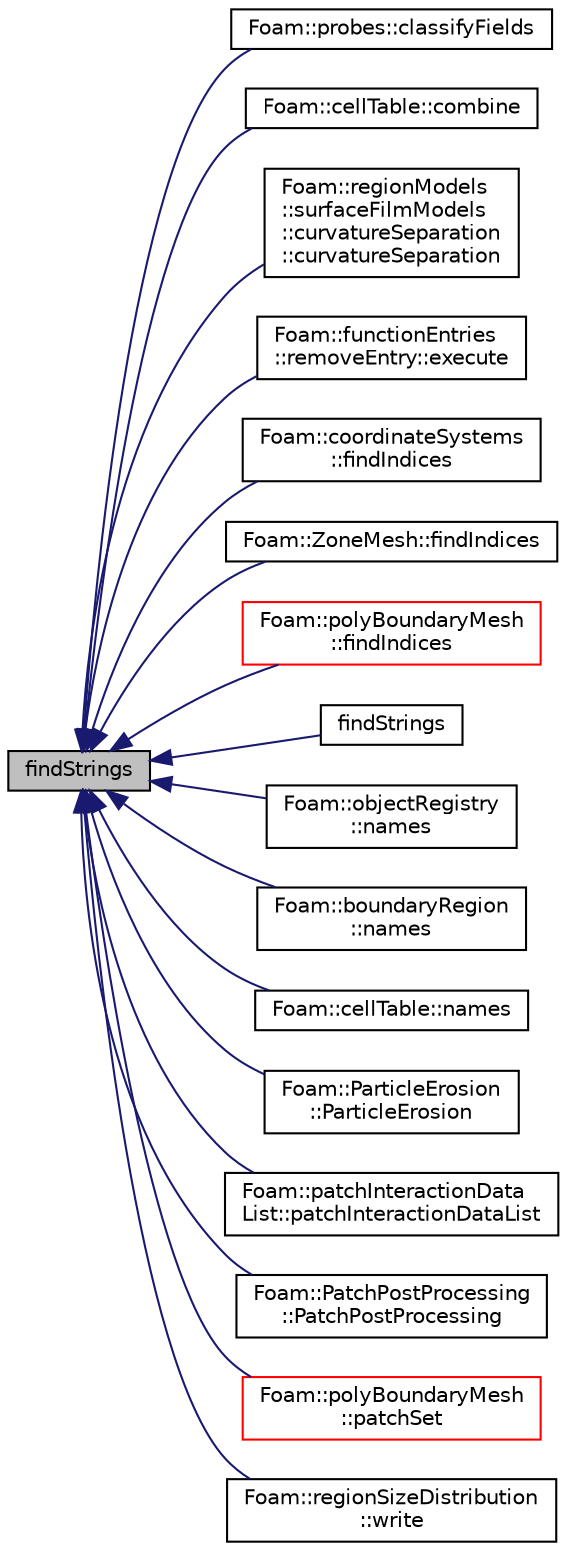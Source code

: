 digraph "findStrings"
{
  bgcolor="transparent";
  edge [fontname="Helvetica",fontsize="10",labelfontname="Helvetica",labelfontsize="10"];
  node [fontname="Helvetica",fontsize="10",shape=record];
  rankdir="LR";
  Node1 [label="findStrings",height=0.2,width=0.4,color="black", fillcolor="grey75", style="filled", fontcolor="black"];
  Node1 -> Node2 [dir="back",color="midnightblue",fontsize="10",style="solid",fontname="Helvetica"];
  Node2 [label="Foam::probes::classifyFields",height=0.2,width=0.4,color="black",URL="$a01963.html#a4923f8e22bf9fec1b5adc07ac7356639",tooltip="Classify field types, returns the number of fields. "];
  Node1 -> Node3 [dir="back",color="midnightblue",fontsize="10",style="solid",fontname="Helvetica"];
  Node3 [label="Foam::cellTable::combine",height=0.2,width=0.4,color="black",URL="$a00235.html#a8f772dc348dc8f16911640a1c4157cb2",tooltip="Combine tableIds together. "];
  Node1 -> Node4 [dir="back",color="midnightblue",fontsize="10",style="solid",fontname="Helvetica"];
  Node4 [label="Foam::regionModels\l::surfaceFilmModels\l::curvatureSeparation\l::curvatureSeparation",height=0.2,width=0.4,color="black",URL="$a00440.html#a9222f6abd6732386986265a43f56ea30",tooltip="Construct from surface film model. "];
  Node1 -> Node5 [dir="back",color="midnightblue",fontsize="10",style="solid",fontname="Helvetica"];
  Node5 [label="Foam::functionEntries\l::removeEntry::execute",height=0.2,width=0.4,color="black",URL="$a02145.html#a0aa3070c44783d911c1f7924042f1cea",tooltip="Execute the functionEntry in a sub-dict context. "];
  Node1 -> Node6 [dir="back",color="midnightblue",fontsize="10",style="solid",fontname="Helvetica"];
  Node6 [label="Foam::coordinateSystems\l::findIndices",height=0.2,width=0.4,color="black",URL="$a00402.html#ad6cd559ba020fd76822ec94d424c4fbc",tooltip="Find and return indices for all matches. "];
  Node1 -> Node7 [dir="back",color="midnightblue",fontsize="10",style="solid",fontname="Helvetica"];
  Node7 [label="Foam::ZoneMesh::findIndices",height=0.2,width=0.4,color="black",URL="$a02883.html#a891eb41da511a9d00aa32946f42b2d0c",tooltip="Return zone indices for all matches. "];
  Node1 -> Node8 [dir="back",color="midnightblue",fontsize="10",style="solid",fontname="Helvetica"];
  Node8 [label="Foam::polyBoundaryMesh\l::findIndices",height=0.2,width=0.4,color="red",URL="$a01899.html#afa87df6a948b1b74671621c1154ae9c9",tooltip="Return patch indices for all matches. Optionally matches patchGroups. "];
  Node1 -> Node9 [dir="back",color="midnightblue",fontsize="10",style="solid",fontname="Helvetica"];
  Node9 [label="findStrings",height=0.2,width=0.4,color="black",URL="$a10675.html#a65de854ea98df938321c04c1b4326801",tooltip="Return list indices for strings matching the regular expression. "];
  Node1 -> Node10 [dir="back",color="midnightblue",fontsize="10",style="solid",fontname="Helvetica"];
  Node10 [label="Foam::objectRegistry\l::names",height=0.2,width=0.4,color="black",URL="$a01678.html#a6d741a0679ef08c796223a411febed1f"];
  Node1 -> Node11 [dir="back",color="midnightblue",fontsize="10",style="solid",fontname="Helvetica"];
  Node11 [label="Foam::boundaryRegion\l::names",height=0.2,width=0.4,color="black",URL="$a00151.html#a307b10ebd05fc235ee4fc80986348ffb",tooltip="Return a Map of (id => names) selected by patterns. "];
  Node1 -> Node12 [dir="back",color="midnightblue",fontsize="10",style="solid",fontname="Helvetica"];
  Node12 [label="Foam::cellTable::names",height=0.2,width=0.4,color="black",URL="$a00235.html#a307b10ebd05fc235ee4fc80986348ffb",tooltip="Return a Map of (id => names) selected by patterns. "];
  Node1 -> Node13 [dir="back",color="midnightblue",fontsize="10",style="solid",fontname="Helvetica"];
  Node13 [label="Foam::ParticleErosion\l::ParticleErosion",height=0.2,width=0.4,color="black",URL="$a01765.html#af862d1f9fc1c1329ac6c1c3ee1871b03",tooltip="Construct from dictionary. "];
  Node1 -> Node14 [dir="back",color="midnightblue",fontsize="10",style="solid",fontname="Helvetica"];
  Node14 [label="Foam::patchInteractionData\lList::patchInteractionDataList",height=0.2,width=0.4,color="black",URL="$a01795.html#a6ceb0b9c160f0dffd9ce6257b8521a8f",tooltip="Construct from Istream. "];
  Node1 -> Node15 [dir="back",color="midnightblue",fontsize="10",style="solid",fontname="Helvetica"];
  Node15 [label="Foam::PatchPostProcessing\l::PatchPostProcessing",height=0.2,width=0.4,color="black",URL="$a01799.html#a39d7727e0fbc503605e0e3e4ef6b79e9",tooltip="Construct from dictionary. "];
  Node1 -> Node16 [dir="back",color="midnightblue",fontsize="10",style="solid",fontname="Helvetica"];
  Node16 [label="Foam::polyBoundaryMesh\l::patchSet",height=0.2,width=0.4,color="red",URL="$a01899.html#aaab6315ef003537187584006f4c14d30",tooltip="Return the set of patch IDs corresponding to the given names. "];
  Node1 -> Node17 [dir="back",color="midnightblue",fontsize="10",style="solid",fontname="Helvetica"];
  Node17 [label="Foam::regionSizeDistribution\l::write",height=0.2,width=0.4,color="black",URL="$a02130.html#aac759501cf6c7895a70eecbef0226ae1",tooltip="Calculate the regionSizeDistribution and write. "];
}
